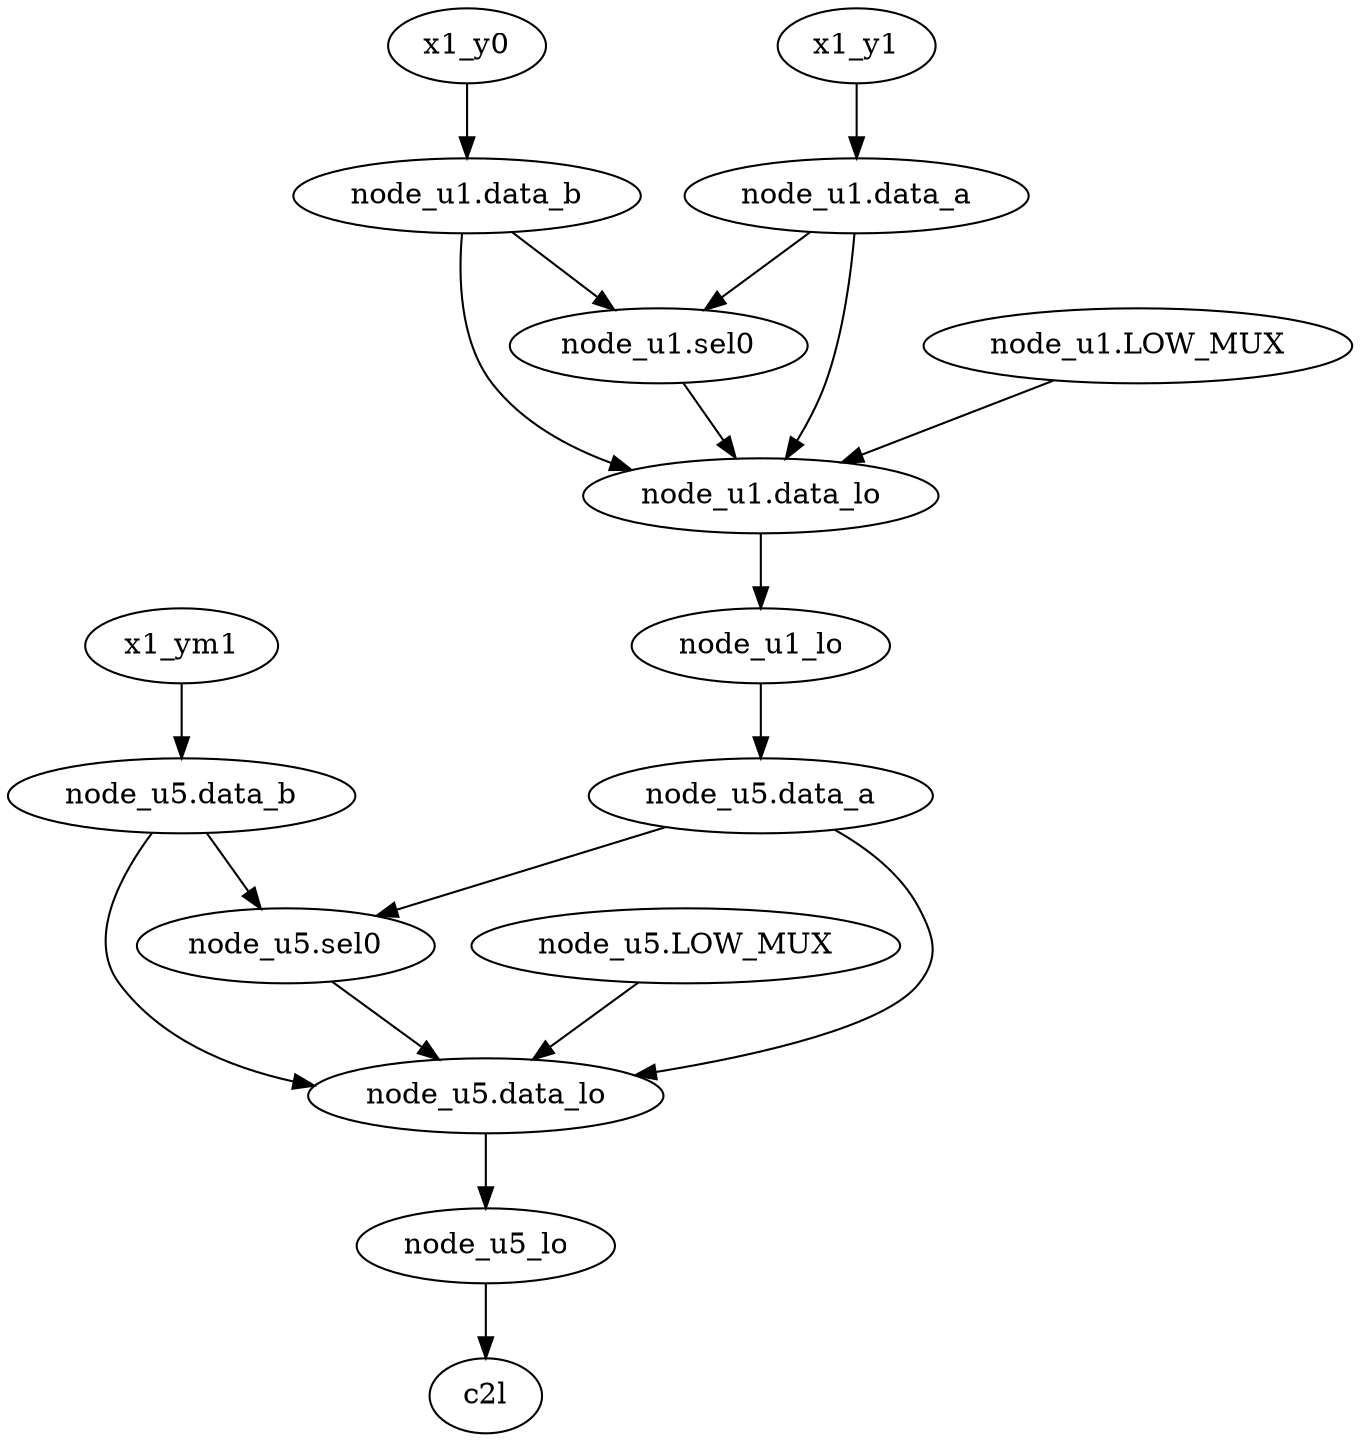 strict digraph "" {
	"node_u1.data_lo"	 [complexity=5,
		importance=0.212796204929,
		rank=0.0425592409858];
	node_u1_lo	 [complexity=5,
		importance=0.203100203055,
		rank=0.0406200406111];
	"node_u1.data_lo" -> node_u1_lo;
	"node_u5.data_a"	 [complexity=5,
		importance=0.194059965461,
		rank=0.0388119930921];
	node_u1_lo -> "node_u5.data_a";
	"node_u1.data_a"	 [complexity=8,
		importance=1.29774161361,
		rank=0.162217701701];
	"node_u1.data_a" -> "node_u1.data_lo";
	"node_u1.sel0"	 [complexity=6,
		importance=0.645726111674,
		rank=0.107621018612];
	"node_u1.data_a" -> "node_u1.sel0";
	"node_u5.data_lo"	 [complexity=2,
		importance=0.0282435514168,
		rank=0.0141217757084];
	node_u5_lo	 [complexity=2,
		importance=0.0180933172955,
		rank=0.00904665864774];
	"node_u5.data_lo" -> node_u5_lo;
	"node_u1.data_b"	 [complexity=8,
		importance=1.29774161361,
		rank=0.162217701701];
	"node_u1.data_b" -> "node_u1.data_lo";
	"node_u1.data_b" -> "node_u1.sel0";
	"node_u5.data_b"	 [complexity=5,
		importance=0.191636901261,
		rank=0.0383273802521];
	"node_u5.data_b" -> "node_u5.data_lo";
	"node_u5.sel0"	 [complexity=3,
		importance=0.0926737555011,
		rank=0.0308912518337];
	"node_u5.data_b" -> "node_u5.sel0";
	"node_u1.LOW_MUX"	 [complexity=7,
		importance=0.429785158206,
		rank=0.0613978797437];
	"node_u1.LOW_MUX" -> "node_u1.data_lo";
	"node_u5.data_a" -> "node_u5.data_lo";
	"node_u5.data_a" -> "node_u5.sel0";
	x1_ym1	 [complexity=5,
		importance=0.195829649608,
		rank=0.0391659299217];
	x1_ym1 -> "node_u5.data_b";
	"node_u1.sel0" -> "node_u1.data_lo";
	"node_u5.LOW_MUX"	 [complexity=4,
		importance=0.0606798511814,
		rank=0.0151699627953];
	"node_u5.LOW_MUX" -> "node_u5.data_lo";
	"node_u5.sel0" -> "node_u5.data_lo";
	x1_y0	 [complexity=8,
		importance=1.30193436195,
		rank=0.162741795244];
	x1_y0 -> "node_u1.data_b";
	x1_y1	 [complexity=8,
		importance=1.30193436195,
		rank=0.162741795244];
	x1_y1 -> "node_u1.data_a";
	c2l	 [complexity=0,
		importance=0.00882621385921,
		rank=0.0];
	node_u5_lo -> c2l;
}
